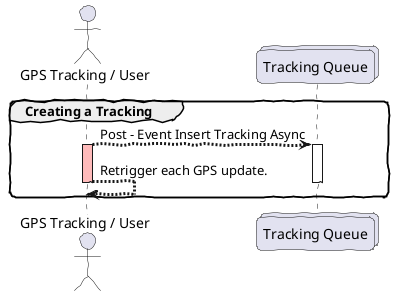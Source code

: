 @startuml

skinparam handwritten true
skinparam roundcorner 10
skinparam sequenceArrowThickness 3

actor "GPS Tracking / User"
collections "Tracking Queue"

group Creating a Tracking

'Request insert Tracking Queue
"GPS Tracking / User" --> "Tracking Queue": Post - Event Insert Tracking Async

activate "GPS Tracking / User" #FFBBBB

activate "Tracking Queue"

"GPS Tracking / User" --> "GPS Tracking / User": Retrigger each GPS update.

'Finish
deactivate "GPS Tracking / User"
deactivate "Tracking Queue"

end

@enduml